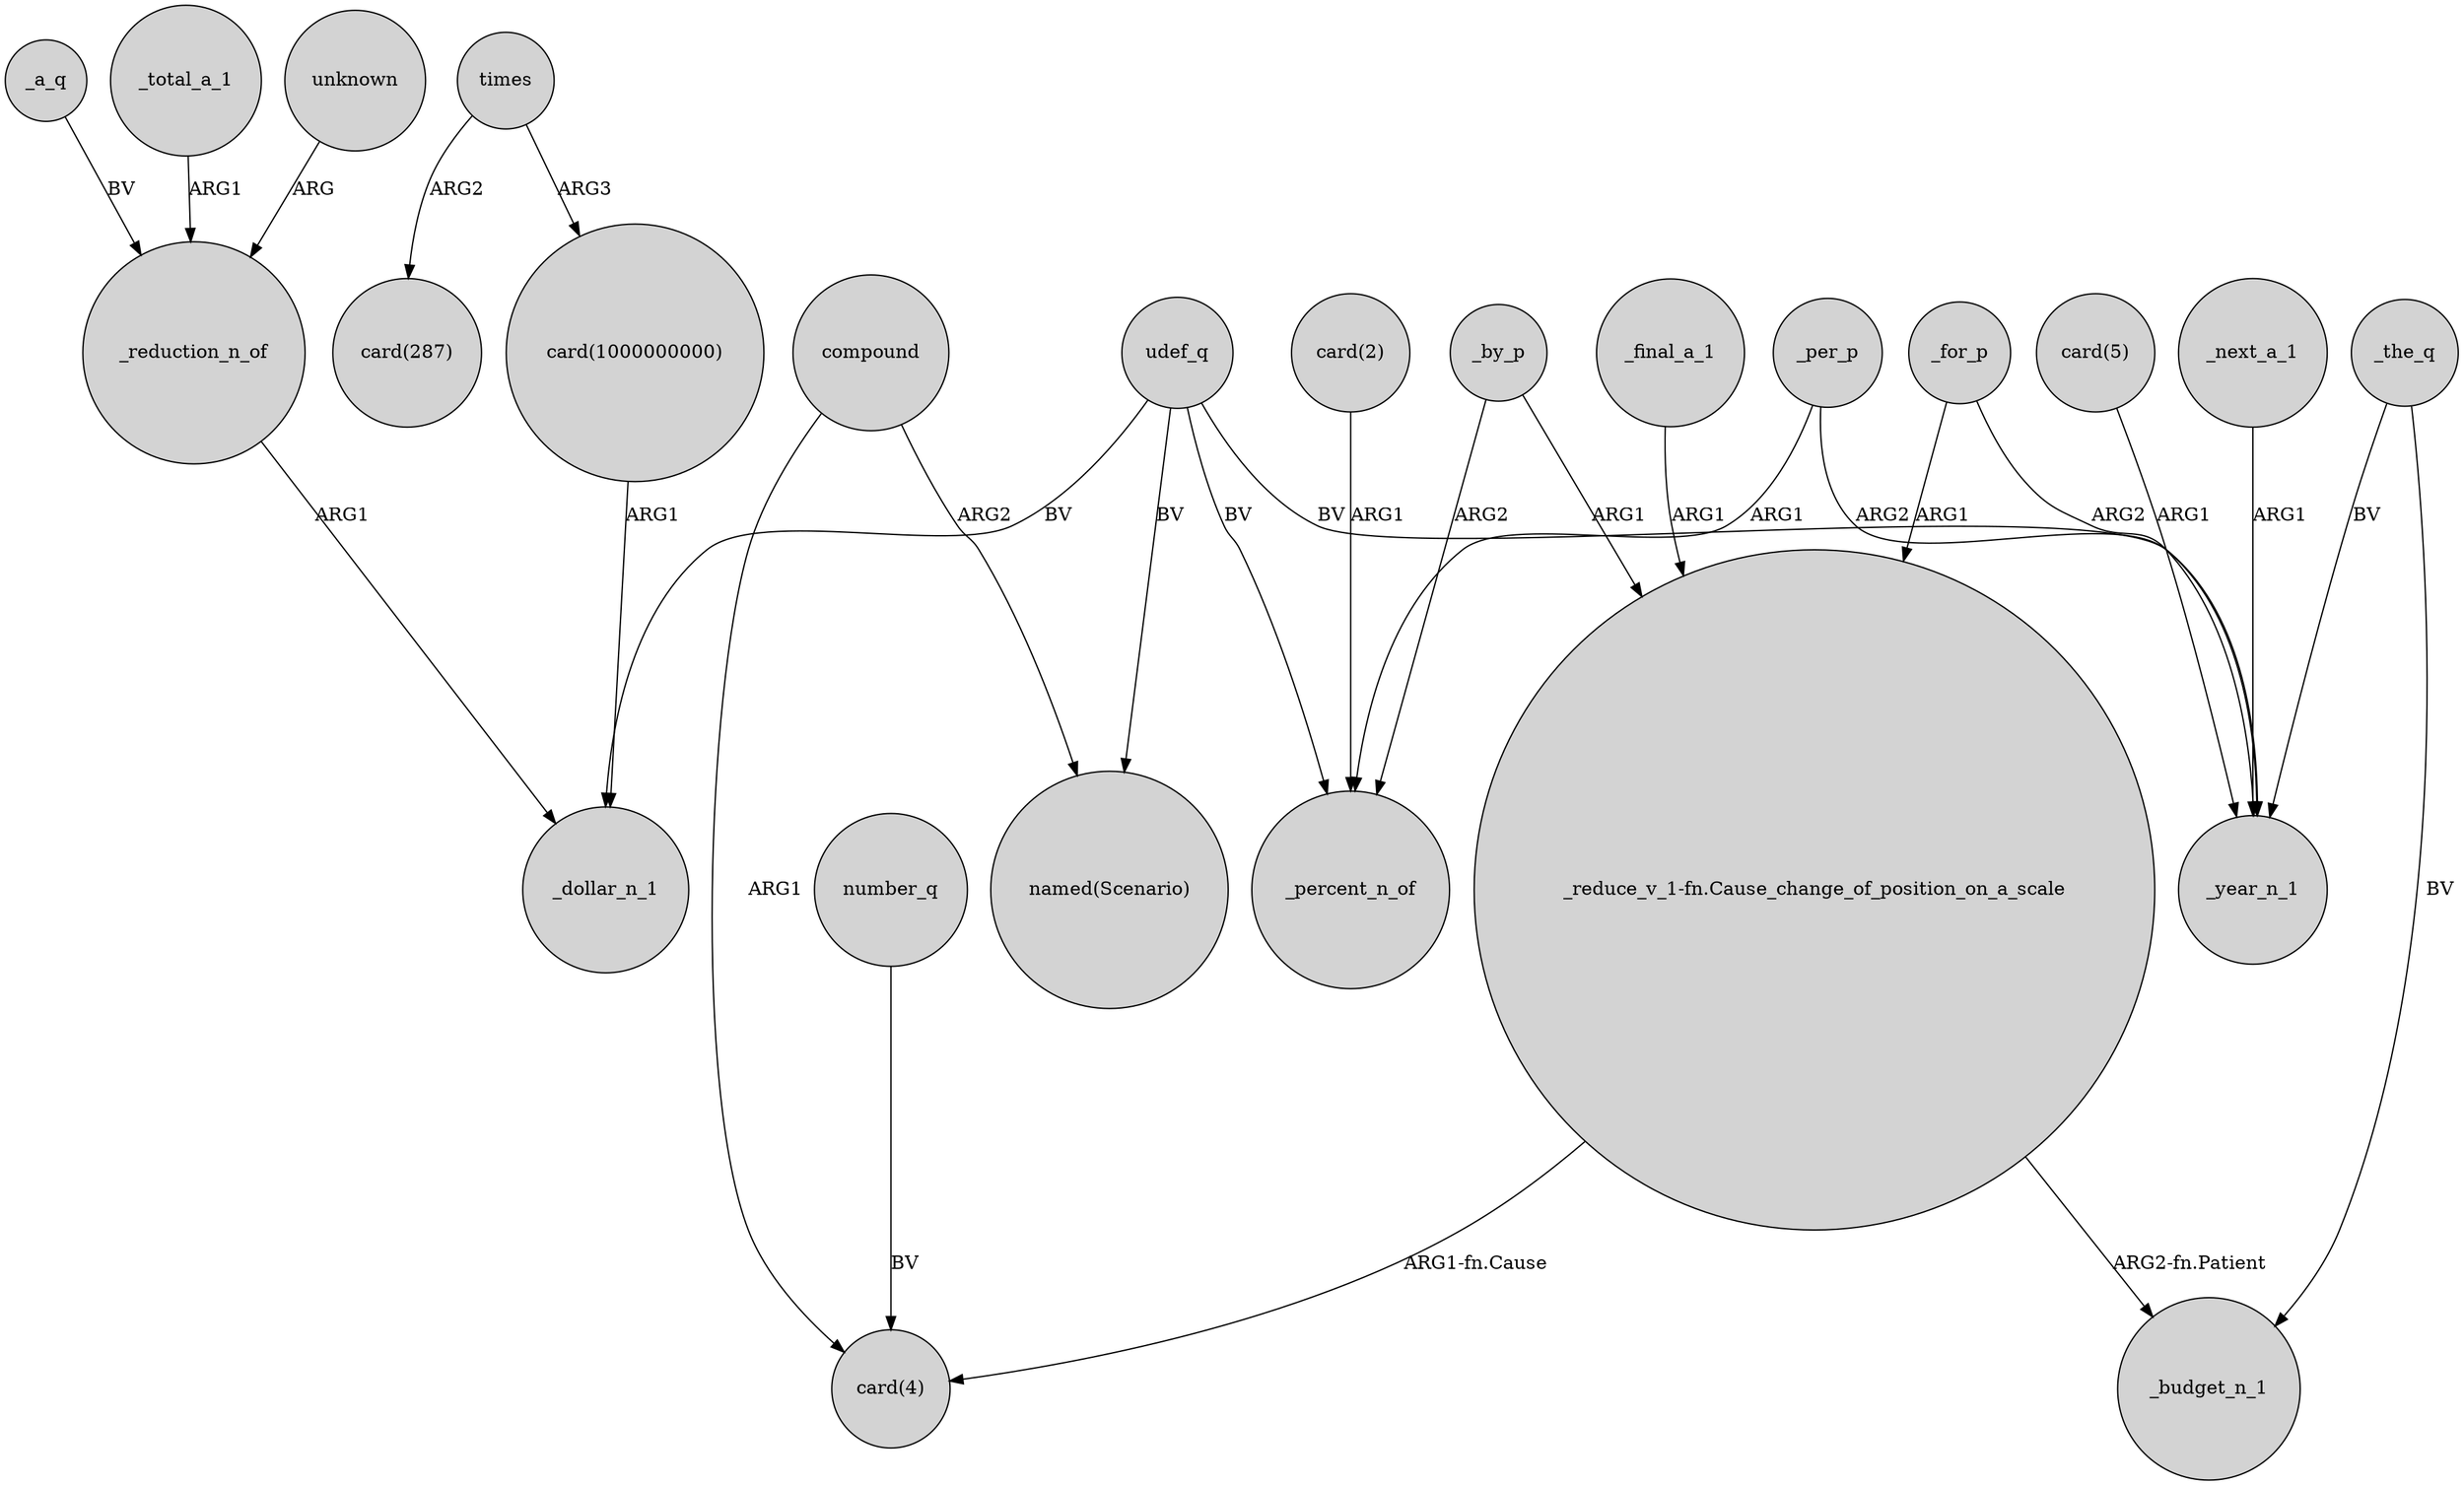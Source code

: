 digraph {
	node [shape=circle style=filled]
	unknown -> _reduction_n_of [label=ARG]
	number_q -> "card(4)" [label=BV]
	_by_p -> "_reduce_v_1-fn.Cause_change_of_position_on_a_scale" [label=ARG1]
	udef_q -> "named(Scenario)" [label=BV]
	_for_p -> _year_n_1 [label=ARG2]
	"card(5)" -> _year_n_1 [label=ARG1]
	_the_q -> _budget_n_1 [label=BV]
	_a_q -> _reduction_n_of [label=BV]
	compound -> "named(Scenario)" [label=ARG2]
	"card(2)" -> _percent_n_of [label=ARG1]
	_for_p -> "_reduce_v_1-fn.Cause_change_of_position_on_a_scale" [label=ARG1]
	_reduction_n_of -> _dollar_n_1 [label=ARG1]
	_by_p -> _percent_n_of [label=ARG2]
	times -> "card(287)" [label=ARG2]
	times -> "card(1000000000)" [label=ARG3]
	_total_a_1 -> _reduction_n_of [label=ARG1]
	"_reduce_v_1-fn.Cause_change_of_position_on_a_scale" -> _budget_n_1 [label="ARG2-fn.Patient"]
	_next_a_1 -> _year_n_1 [label=ARG1]
	_per_p -> _year_n_1 [label=ARG2]
	_final_a_1 -> "_reduce_v_1-fn.Cause_change_of_position_on_a_scale" [label=ARG1]
	_the_q -> _year_n_1 [label=BV]
	_per_p -> _percent_n_of [label=ARG1]
	udef_q -> _year_n_1 [label=BV]
	udef_q -> _percent_n_of [label=BV]
	"_reduce_v_1-fn.Cause_change_of_position_on_a_scale" -> "card(4)" [label="ARG1-fn.Cause"]
	"card(1000000000)" -> _dollar_n_1 [label=ARG1]
	compound -> "card(4)" [label=ARG1]
	udef_q -> _dollar_n_1 [label=BV]
}
